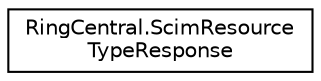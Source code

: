 digraph "Graphical Class Hierarchy"
{
 // LATEX_PDF_SIZE
  edge [fontname="Helvetica",fontsize="10",labelfontname="Helvetica",labelfontsize="10"];
  node [fontname="Helvetica",fontsize="10",shape=record];
  rankdir="LR";
  Node0 [label="RingCentral.ScimResource\lTypeResponse",height=0.2,width=0.4,color="black", fillcolor="white", style="filled",URL="$classRingCentral_1_1ScimResourceTypeResponse.html",tooltip=" "];
}
